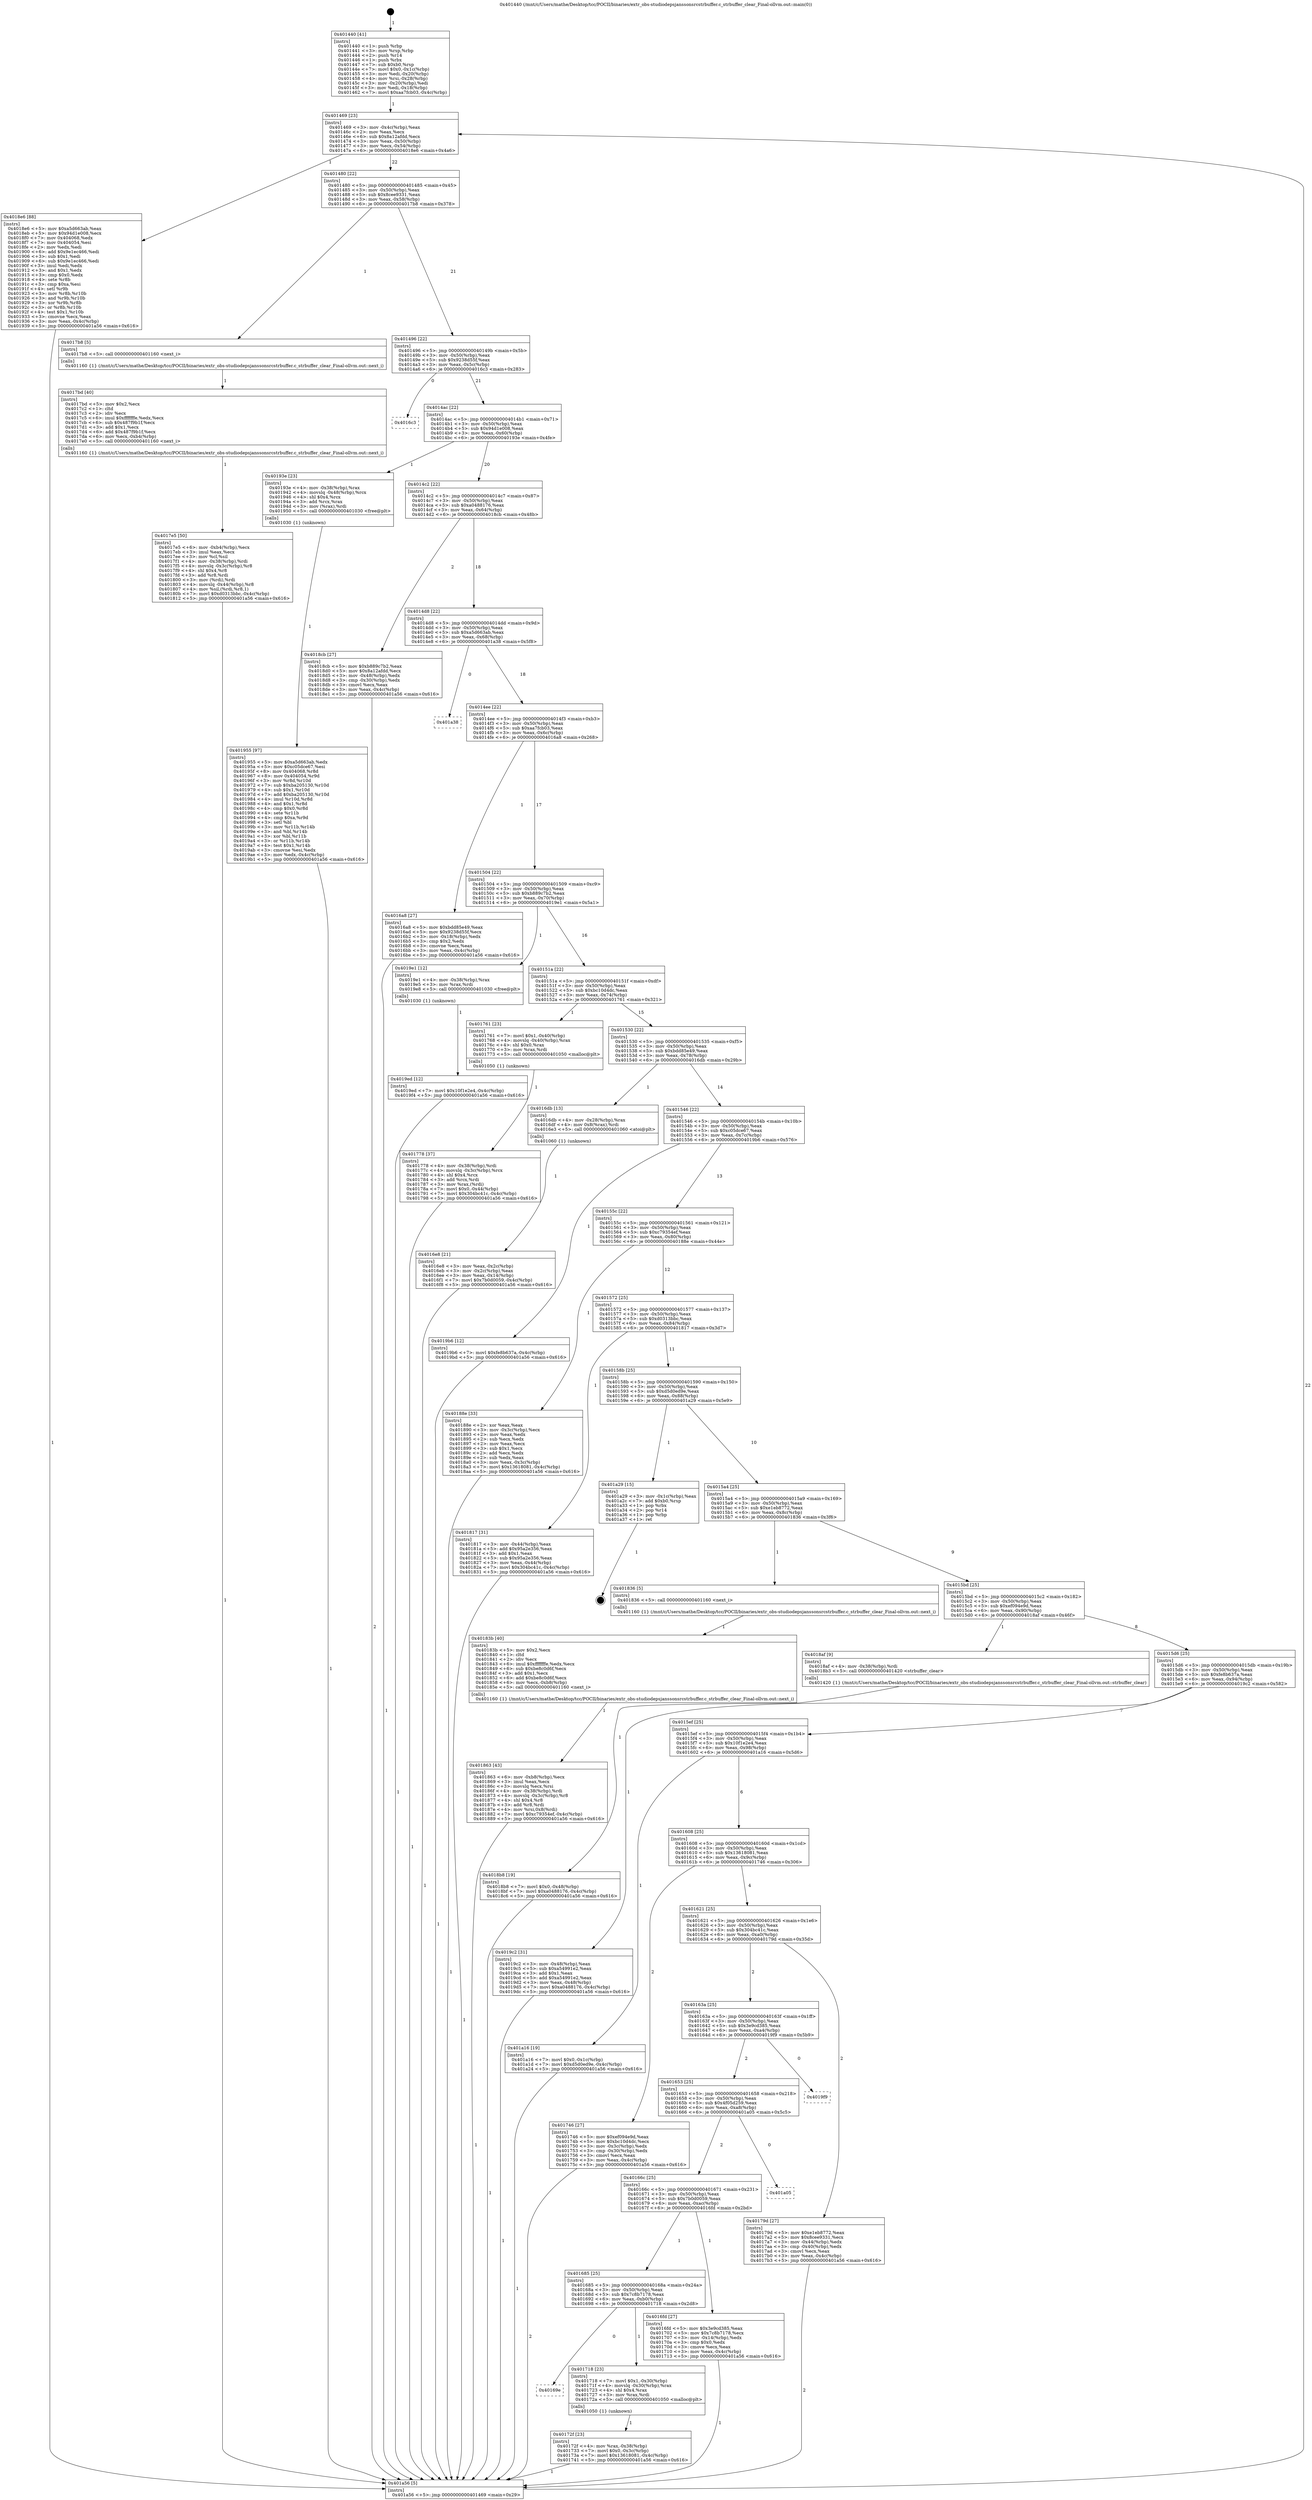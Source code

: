 digraph "0x401440" {
  label = "0x401440 (/mnt/c/Users/mathe/Desktop/tcc/POCII/binaries/extr_obs-studiodepsjanssonsrcstrbuffer.c_strbuffer_clear_Final-ollvm.out::main(0))"
  labelloc = "t"
  node[shape=record]

  Entry [label="",width=0.3,height=0.3,shape=circle,fillcolor=black,style=filled]
  "0x401469" [label="{
     0x401469 [23]\l
     | [instrs]\l
     &nbsp;&nbsp;0x401469 \<+3\>: mov -0x4c(%rbp),%eax\l
     &nbsp;&nbsp;0x40146c \<+2\>: mov %eax,%ecx\l
     &nbsp;&nbsp;0x40146e \<+6\>: sub $0x8a12afdd,%ecx\l
     &nbsp;&nbsp;0x401474 \<+3\>: mov %eax,-0x50(%rbp)\l
     &nbsp;&nbsp;0x401477 \<+3\>: mov %ecx,-0x54(%rbp)\l
     &nbsp;&nbsp;0x40147a \<+6\>: je 00000000004018e6 \<main+0x4a6\>\l
  }"]
  "0x4018e6" [label="{
     0x4018e6 [88]\l
     | [instrs]\l
     &nbsp;&nbsp;0x4018e6 \<+5\>: mov $0xa5d663ab,%eax\l
     &nbsp;&nbsp;0x4018eb \<+5\>: mov $0x94d1e008,%ecx\l
     &nbsp;&nbsp;0x4018f0 \<+7\>: mov 0x404068,%edx\l
     &nbsp;&nbsp;0x4018f7 \<+7\>: mov 0x404054,%esi\l
     &nbsp;&nbsp;0x4018fe \<+2\>: mov %edx,%edi\l
     &nbsp;&nbsp;0x401900 \<+6\>: add $0x9e1ec466,%edi\l
     &nbsp;&nbsp;0x401906 \<+3\>: sub $0x1,%edi\l
     &nbsp;&nbsp;0x401909 \<+6\>: sub $0x9e1ec466,%edi\l
     &nbsp;&nbsp;0x40190f \<+3\>: imul %edi,%edx\l
     &nbsp;&nbsp;0x401912 \<+3\>: and $0x1,%edx\l
     &nbsp;&nbsp;0x401915 \<+3\>: cmp $0x0,%edx\l
     &nbsp;&nbsp;0x401918 \<+4\>: sete %r8b\l
     &nbsp;&nbsp;0x40191c \<+3\>: cmp $0xa,%esi\l
     &nbsp;&nbsp;0x40191f \<+4\>: setl %r9b\l
     &nbsp;&nbsp;0x401923 \<+3\>: mov %r8b,%r10b\l
     &nbsp;&nbsp;0x401926 \<+3\>: and %r9b,%r10b\l
     &nbsp;&nbsp;0x401929 \<+3\>: xor %r9b,%r8b\l
     &nbsp;&nbsp;0x40192c \<+3\>: or %r8b,%r10b\l
     &nbsp;&nbsp;0x40192f \<+4\>: test $0x1,%r10b\l
     &nbsp;&nbsp;0x401933 \<+3\>: cmovne %ecx,%eax\l
     &nbsp;&nbsp;0x401936 \<+3\>: mov %eax,-0x4c(%rbp)\l
     &nbsp;&nbsp;0x401939 \<+5\>: jmp 0000000000401a56 \<main+0x616\>\l
  }"]
  "0x401480" [label="{
     0x401480 [22]\l
     | [instrs]\l
     &nbsp;&nbsp;0x401480 \<+5\>: jmp 0000000000401485 \<main+0x45\>\l
     &nbsp;&nbsp;0x401485 \<+3\>: mov -0x50(%rbp),%eax\l
     &nbsp;&nbsp;0x401488 \<+5\>: sub $0x8cee9331,%eax\l
     &nbsp;&nbsp;0x40148d \<+3\>: mov %eax,-0x58(%rbp)\l
     &nbsp;&nbsp;0x401490 \<+6\>: je 00000000004017b8 \<main+0x378\>\l
  }"]
  Exit [label="",width=0.3,height=0.3,shape=circle,fillcolor=black,style=filled,peripheries=2]
  "0x4017b8" [label="{
     0x4017b8 [5]\l
     | [instrs]\l
     &nbsp;&nbsp;0x4017b8 \<+5\>: call 0000000000401160 \<next_i\>\l
     | [calls]\l
     &nbsp;&nbsp;0x401160 \{1\} (/mnt/c/Users/mathe/Desktop/tcc/POCII/binaries/extr_obs-studiodepsjanssonsrcstrbuffer.c_strbuffer_clear_Final-ollvm.out::next_i)\l
  }"]
  "0x401496" [label="{
     0x401496 [22]\l
     | [instrs]\l
     &nbsp;&nbsp;0x401496 \<+5\>: jmp 000000000040149b \<main+0x5b\>\l
     &nbsp;&nbsp;0x40149b \<+3\>: mov -0x50(%rbp),%eax\l
     &nbsp;&nbsp;0x40149e \<+5\>: sub $0x9238d55f,%eax\l
     &nbsp;&nbsp;0x4014a3 \<+3\>: mov %eax,-0x5c(%rbp)\l
     &nbsp;&nbsp;0x4014a6 \<+6\>: je 00000000004016c3 \<main+0x283\>\l
  }"]
  "0x4019ed" [label="{
     0x4019ed [12]\l
     | [instrs]\l
     &nbsp;&nbsp;0x4019ed \<+7\>: movl $0x10f1e2e4,-0x4c(%rbp)\l
     &nbsp;&nbsp;0x4019f4 \<+5\>: jmp 0000000000401a56 \<main+0x616\>\l
  }"]
  "0x4016c3" [label="{
     0x4016c3\l
  }", style=dashed]
  "0x4014ac" [label="{
     0x4014ac [22]\l
     | [instrs]\l
     &nbsp;&nbsp;0x4014ac \<+5\>: jmp 00000000004014b1 \<main+0x71\>\l
     &nbsp;&nbsp;0x4014b1 \<+3\>: mov -0x50(%rbp),%eax\l
     &nbsp;&nbsp;0x4014b4 \<+5\>: sub $0x94d1e008,%eax\l
     &nbsp;&nbsp;0x4014b9 \<+3\>: mov %eax,-0x60(%rbp)\l
     &nbsp;&nbsp;0x4014bc \<+6\>: je 000000000040193e \<main+0x4fe\>\l
  }"]
  "0x401955" [label="{
     0x401955 [97]\l
     | [instrs]\l
     &nbsp;&nbsp;0x401955 \<+5\>: mov $0xa5d663ab,%edx\l
     &nbsp;&nbsp;0x40195a \<+5\>: mov $0xc05dce67,%esi\l
     &nbsp;&nbsp;0x40195f \<+8\>: mov 0x404068,%r8d\l
     &nbsp;&nbsp;0x401967 \<+8\>: mov 0x404054,%r9d\l
     &nbsp;&nbsp;0x40196f \<+3\>: mov %r8d,%r10d\l
     &nbsp;&nbsp;0x401972 \<+7\>: sub $0xba205130,%r10d\l
     &nbsp;&nbsp;0x401979 \<+4\>: sub $0x1,%r10d\l
     &nbsp;&nbsp;0x40197d \<+7\>: add $0xba205130,%r10d\l
     &nbsp;&nbsp;0x401984 \<+4\>: imul %r10d,%r8d\l
     &nbsp;&nbsp;0x401988 \<+4\>: and $0x1,%r8d\l
     &nbsp;&nbsp;0x40198c \<+4\>: cmp $0x0,%r8d\l
     &nbsp;&nbsp;0x401990 \<+4\>: sete %r11b\l
     &nbsp;&nbsp;0x401994 \<+4\>: cmp $0xa,%r9d\l
     &nbsp;&nbsp;0x401998 \<+3\>: setl %bl\l
     &nbsp;&nbsp;0x40199b \<+3\>: mov %r11b,%r14b\l
     &nbsp;&nbsp;0x40199e \<+3\>: and %bl,%r14b\l
     &nbsp;&nbsp;0x4019a1 \<+3\>: xor %bl,%r11b\l
     &nbsp;&nbsp;0x4019a4 \<+3\>: or %r11b,%r14b\l
     &nbsp;&nbsp;0x4019a7 \<+4\>: test $0x1,%r14b\l
     &nbsp;&nbsp;0x4019ab \<+3\>: cmovne %esi,%edx\l
     &nbsp;&nbsp;0x4019ae \<+3\>: mov %edx,-0x4c(%rbp)\l
     &nbsp;&nbsp;0x4019b1 \<+5\>: jmp 0000000000401a56 \<main+0x616\>\l
  }"]
  "0x40193e" [label="{
     0x40193e [23]\l
     | [instrs]\l
     &nbsp;&nbsp;0x40193e \<+4\>: mov -0x38(%rbp),%rax\l
     &nbsp;&nbsp;0x401942 \<+4\>: movslq -0x48(%rbp),%rcx\l
     &nbsp;&nbsp;0x401946 \<+4\>: shl $0x4,%rcx\l
     &nbsp;&nbsp;0x40194a \<+3\>: add %rcx,%rax\l
     &nbsp;&nbsp;0x40194d \<+3\>: mov (%rax),%rdi\l
     &nbsp;&nbsp;0x401950 \<+5\>: call 0000000000401030 \<free@plt\>\l
     | [calls]\l
     &nbsp;&nbsp;0x401030 \{1\} (unknown)\l
  }"]
  "0x4014c2" [label="{
     0x4014c2 [22]\l
     | [instrs]\l
     &nbsp;&nbsp;0x4014c2 \<+5\>: jmp 00000000004014c7 \<main+0x87\>\l
     &nbsp;&nbsp;0x4014c7 \<+3\>: mov -0x50(%rbp),%eax\l
     &nbsp;&nbsp;0x4014ca \<+5\>: sub $0xa0488176,%eax\l
     &nbsp;&nbsp;0x4014cf \<+3\>: mov %eax,-0x64(%rbp)\l
     &nbsp;&nbsp;0x4014d2 \<+6\>: je 00000000004018cb \<main+0x48b\>\l
  }"]
  "0x4018b8" [label="{
     0x4018b8 [19]\l
     | [instrs]\l
     &nbsp;&nbsp;0x4018b8 \<+7\>: movl $0x0,-0x48(%rbp)\l
     &nbsp;&nbsp;0x4018bf \<+7\>: movl $0xa0488176,-0x4c(%rbp)\l
     &nbsp;&nbsp;0x4018c6 \<+5\>: jmp 0000000000401a56 \<main+0x616\>\l
  }"]
  "0x4018cb" [label="{
     0x4018cb [27]\l
     | [instrs]\l
     &nbsp;&nbsp;0x4018cb \<+5\>: mov $0xb889c7b2,%eax\l
     &nbsp;&nbsp;0x4018d0 \<+5\>: mov $0x8a12afdd,%ecx\l
     &nbsp;&nbsp;0x4018d5 \<+3\>: mov -0x48(%rbp),%edx\l
     &nbsp;&nbsp;0x4018d8 \<+3\>: cmp -0x30(%rbp),%edx\l
     &nbsp;&nbsp;0x4018db \<+3\>: cmovl %ecx,%eax\l
     &nbsp;&nbsp;0x4018de \<+3\>: mov %eax,-0x4c(%rbp)\l
     &nbsp;&nbsp;0x4018e1 \<+5\>: jmp 0000000000401a56 \<main+0x616\>\l
  }"]
  "0x4014d8" [label="{
     0x4014d8 [22]\l
     | [instrs]\l
     &nbsp;&nbsp;0x4014d8 \<+5\>: jmp 00000000004014dd \<main+0x9d\>\l
     &nbsp;&nbsp;0x4014dd \<+3\>: mov -0x50(%rbp),%eax\l
     &nbsp;&nbsp;0x4014e0 \<+5\>: sub $0xa5d663ab,%eax\l
     &nbsp;&nbsp;0x4014e5 \<+3\>: mov %eax,-0x68(%rbp)\l
     &nbsp;&nbsp;0x4014e8 \<+6\>: je 0000000000401a38 \<main+0x5f8\>\l
  }"]
  "0x401863" [label="{
     0x401863 [43]\l
     | [instrs]\l
     &nbsp;&nbsp;0x401863 \<+6\>: mov -0xb8(%rbp),%ecx\l
     &nbsp;&nbsp;0x401869 \<+3\>: imul %eax,%ecx\l
     &nbsp;&nbsp;0x40186c \<+3\>: movslq %ecx,%rsi\l
     &nbsp;&nbsp;0x40186f \<+4\>: mov -0x38(%rbp),%rdi\l
     &nbsp;&nbsp;0x401873 \<+4\>: movslq -0x3c(%rbp),%r8\l
     &nbsp;&nbsp;0x401877 \<+4\>: shl $0x4,%r8\l
     &nbsp;&nbsp;0x40187b \<+3\>: add %r8,%rdi\l
     &nbsp;&nbsp;0x40187e \<+4\>: mov %rsi,0x8(%rdi)\l
     &nbsp;&nbsp;0x401882 \<+7\>: movl $0xc79354ef,-0x4c(%rbp)\l
     &nbsp;&nbsp;0x401889 \<+5\>: jmp 0000000000401a56 \<main+0x616\>\l
  }"]
  "0x401a38" [label="{
     0x401a38\l
  }", style=dashed]
  "0x4014ee" [label="{
     0x4014ee [22]\l
     | [instrs]\l
     &nbsp;&nbsp;0x4014ee \<+5\>: jmp 00000000004014f3 \<main+0xb3\>\l
     &nbsp;&nbsp;0x4014f3 \<+3\>: mov -0x50(%rbp),%eax\l
     &nbsp;&nbsp;0x4014f6 \<+5\>: sub $0xaa7fcb03,%eax\l
     &nbsp;&nbsp;0x4014fb \<+3\>: mov %eax,-0x6c(%rbp)\l
     &nbsp;&nbsp;0x4014fe \<+6\>: je 00000000004016a8 \<main+0x268\>\l
  }"]
  "0x40183b" [label="{
     0x40183b [40]\l
     | [instrs]\l
     &nbsp;&nbsp;0x40183b \<+5\>: mov $0x2,%ecx\l
     &nbsp;&nbsp;0x401840 \<+1\>: cltd\l
     &nbsp;&nbsp;0x401841 \<+2\>: idiv %ecx\l
     &nbsp;&nbsp;0x401843 \<+6\>: imul $0xfffffffe,%edx,%ecx\l
     &nbsp;&nbsp;0x401849 \<+6\>: sub $0xbe8c0d6f,%ecx\l
     &nbsp;&nbsp;0x40184f \<+3\>: add $0x1,%ecx\l
     &nbsp;&nbsp;0x401852 \<+6\>: add $0xbe8c0d6f,%ecx\l
     &nbsp;&nbsp;0x401858 \<+6\>: mov %ecx,-0xb8(%rbp)\l
     &nbsp;&nbsp;0x40185e \<+5\>: call 0000000000401160 \<next_i\>\l
     | [calls]\l
     &nbsp;&nbsp;0x401160 \{1\} (/mnt/c/Users/mathe/Desktop/tcc/POCII/binaries/extr_obs-studiodepsjanssonsrcstrbuffer.c_strbuffer_clear_Final-ollvm.out::next_i)\l
  }"]
  "0x4016a8" [label="{
     0x4016a8 [27]\l
     | [instrs]\l
     &nbsp;&nbsp;0x4016a8 \<+5\>: mov $0xbdd85e49,%eax\l
     &nbsp;&nbsp;0x4016ad \<+5\>: mov $0x9238d55f,%ecx\l
     &nbsp;&nbsp;0x4016b2 \<+3\>: mov -0x18(%rbp),%edx\l
     &nbsp;&nbsp;0x4016b5 \<+3\>: cmp $0x2,%edx\l
     &nbsp;&nbsp;0x4016b8 \<+3\>: cmovne %ecx,%eax\l
     &nbsp;&nbsp;0x4016bb \<+3\>: mov %eax,-0x4c(%rbp)\l
     &nbsp;&nbsp;0x4016be \<+5\>: jmp 0000000000401a56 \<main+0x616\>\l
  }"]
  "0x401504" [label="{
     0x401504 [22]\l
     | [instrs]\l
     &nbsp;&nbsp;0x401504 \<+5\>: jmp 0000000000401509 \<main+0xc9\>\l
     &nbsp;&nbsp;0x401509 \<+3\>: mov -0x50(%rbp),%eax\l
     &nbsp;&nbsp;0x40150c \<+5\>: sub $0xb889c7b2,%eax\l
     &nbsp;&nbsp;0x401511 \<+3\>: mov %eax,-0x70(%rbp)\l
     &nbsp;&nbsp;0x401514 \<+6\>: je 00000000004019e1 \<main+0x5a1\>\l
  }"]
  "0x401a56" [label="{
     0x401a56 [5]\l
     | [instrs]\l
     &nbsp;&nbsp;0x401a56 \<+5\>: jmp 0000000000401469 \<main+0x29\>\l
  }"]
  "0x401440" [label="{
     0x401440 [41]\l
     | [instrs]\l
     &nbsp;&nbsp;0x401440 \<+1\>: push %rbp\l
     &nbsp;&nbsp;0x401441 \<+3\>: mov %rsp,%rbp\l
     &nbsp;&nbsp;0x401444 \<+2\>: push %r14\l
     &nbsp;&nbsp;0x401446 \<+1\>: push %rbx\l
     &nbsp;&nbsp;0x401447 \<+7\>: sub $0xb0,%rsp\l
     &nbsp;&nbsp;0x40144e \<+7\>: movl $0x0,-0x1c(%rbp)\l
     &nbsp;&nbsp;0x401455 \<+3\>: mov %edi,-0x20(%rbp)\l
     &nbsp;&nbsp;0x401458 \<+4\>: mov %rsi,-0x28(%rbp)\l
     &nbsp;&nbsp;0x40145c \<+3\>: mov -0x20(%rbp),%edi\l
     &nbsp;&nbsp;0x40145f \<+3\>: mov %edi,-0x18(%rbp)\l
     &nbsp;&nbsp;0x401462 \<+7\>: movl $0xaa7fcb03,-0x4c(%rbp)\l
  }"]
  "0x4017e5" [label="{
     0x4017e5 [50]\l
     | [instrs]\l
     &nbsp;&nbsp;0x4017e5 \<+6\>: mov -0xb4(%rbp),%ecx\l
     &nbsp;&nbsp;0x4017eb \<+3\>: imul %eax,%ecx\l
     &nbsp;&nbsp;0x4017ee \<+3\>: mov %cl,%sil\l
     &nbsp;&nbsp;0x4017f1 \<+4\>: mov -0x38(%rbp),%rdi\l
     &nbsp;&nbsp;0x4017f5 \<+4\>: movslq -0x3c(%rbp),%r8\l
     &nbsp;&nbsp;0x4017f9 \<+4\>: shl $0x4,%r8\l
     &nbsp;&nbsp;0x4017fd \<+3\>: add %r8,%rdi\l
     &nbsp;&nbsp;0x401800 \<+3\>: mov (%rdi),%rdi\l
     &nbsp;&nbsp;0x401803 \<+4\>: movslq -0x44(%rbp),%r8\l
     &nbsp;&nbsp;0x401807 \<+4\>: mov %sil,(%rdi,%r8,1)\l
     &nbsp;&nbsp;0x40180b \<+7\>: movl $0xd0313bbc,-0x4c(%rbp)\l
     &nbsp;&nbsp;0x401812 \<+5\>: jmp 0000000000401a56 \<main+0x616\>\l
  }"]
  "0x4019e1" [label="{
     0x4019e1 [12]\l
     | [instrs]\l
     &nbsp;&nbsp;0x4019e1 \<+4\>: mov -0x38(%rbp),%rax\l
     &nbsp;&nbsp;0x4019e5 \<+3\>: mov %rax,%rdi\l
     &nbsp;&nbsp;0x4019e8 \<+5\>: call 0000000000401030 \<free@plt\>\l
     | [calls]\l
     &nbsp;&nbsp;0x401030 \{1\} (unknown)\l
  }"]
  "0x40151a" [label="{
     0x40151a [22]\l
     | [instrs]\l
     &nbsp;&nbsp;0x40151a \<+5\>: jmp 000000000040151f \<main+0xdf\>\l
     &nbsp;&nbsp;0x40151f \<+3\>: mov -0x50(%rbp),%eax\l
     &nbsp;&nbsp;0x401522 \<+5\>: sub $0xbc10d4dc,%eax\l
     &nbsp;&nbsp;0x401527 \<+3\>: mov %eax,-0x74(%rbp)\l
     &nbsp;&nbsp;0x40152a \<+6\>: je 0000000000401761 \<main+0x321\>\l
  }"]
  "0x4017bd" [label="{
     0x4017bd [40]\l
     | [instrs]\l
     &nbsp;&nbsp;0x4017bd \<+5\>: mov $0x2,%ecx\l
     &nbsp;&nbsp;0x4017c2 \<+1\>: cltd\l
     &nbsp;&nbsp;0x4017c3 \<+2\>: idiv %ecx\l
     &nbsp;&nbsp;0x4017c5 \<+6\>: imul $0xfffffffe,%edx,%ecx\l
     &nbsp;&nbsp;0x4017cb \<+6\>: sub $0x487f9b1f,%ecx\l
     &nbsp;&nbsp;0x4017d1 \<+3\>: add $0x1,%ecx\l
     &nbsp;&nbsp;0x4017d4 \<+6\>: add $0x487f9b1f,%ecx\l
     &nbsp;&nbsp;0x4017da \<+6\>: mov %ecx,-0xb4(%rbp)\l
     &nbsp;&nbsp;0x4017e0 \<+5\>: call 0000000000401160 \<next_i\>\l
     | [calls]\l
     &nbsp;&nbsp;0x401160 \{1\} (/mnt/c/Users/mathe/Desktop/tcc/POCII/binaries/extr_obs-studiodepsjanssonsrcstrbuffer.c_strbuffer_clear_Final-ollvm.out::next_i)\l
  }"]
  "0x401761" [label="{
     0x401761 [23]\l
     | [instrs]\l
     &nbsp;&nbsp;0x401761 \<+7\>: movl $0x1,-0x40(%rbp)\l
     &nbsp;&nbsp;0x401768 \<+4\>: movslq -0x40(%rbp),%rax\l
     &nbsp;&nbsp;0x40176c \<+4\>: shl $0x0,%rax\l
     &nbsp;&nbsp;0x401770 \<+3\>: mov %rax,%rdi\l
     &nbsp;&nbsp;0x401773 \<+5\>: call 0000000000401050 \<malloc@plt\>\l
     | [calls]\l
     &nbsp;&nbsp;0x401050 \{1\} (unknown)\l
  }"]
  "0x401530" [label="{
     0x401530 [22]\l
     | [instrs]\l
     &nbsp;&nbsp;0x401530 \<+5\>: jmp 0000000000401535 \<main+0xf5\>\l
     &nbsp;&nbsp;0x401535 \<+3\>: mov -0x50(%rbp),%eax\l
     &nbsp;&nbsp;0x401538 \<+5\>: sub $0xbdd85e49,%eax\l
     &nbsp;&nbsp;0x40153d \<+3\>: mov %eax,-0x78(%rbp)\l
     &nbsp;&nbsp;0x401540 \<+6\>: je 00000000004016db \<main+0x29b\>\l
  }"]
  "0x401778" [label="{
     0x401778 [37]\l
     | [instrs]\l
     &nbsp;&nbsp;0x401778 \<+4\>: mov -0x38(%rbp),%rdi\l
     &nbsp;&nbsp;0x40177c \<+4\>: movslq -0x3c(%rbp),%rcx\l
     &nbsp;&nbsp;0x401780 \<+4\>: shl $0x4,%rcx\l
     &nbsp;&nbsp;0x401784 \<+3\>: add %rcx,%rdi\l
     &nbsp;&nbsp;0x401787 \<+3\>: mov %rax,(%rdi)\l
     &nbsp;&nbsp;0x40178a \<+7\>: movl $0x0,-0x44(%rbp)\l
     &nbsp;&nbsp;0x401791 \<+7\>: movl $0x304bc41c,-0x4c(%rbp)\l
     &nbsp;&nbsp;0x401798 \<+5\>: jmp 0000000000401a56 \<main+0x616\>\l
  }"]
  "0x4016db" [label="{
     0x4016db [13]\l
     | [instrs]\l
     &nbsp;&nbsp;0x4016db \<+4\>: mov -0x28(%rbp),%rax\l
     &nbsp;&nbsp;0x4016df \<+4\>: mov 0x8(%rax),%rdi\l
     &nbsp;&nbsp;0x4016e3 \<+5\>: call 0000000000401060 \<atoi@plt\>\l
     | [calls]\l
     &nbsp;&nbsp;0x401060 \{1\} (unknown)\l
  }"]
  "0x401546" [label="{
     0x401546 [22]\l
     | [instrs]\l
     &nbsp;&nbsp;0x401546 \<+5\>: jmp 000000000040154b \<main+0x10b\>\l
     &nbsp;&nbsp;0x40154b \<+3\>: mov -0x50(%rbp),%eax\l
     &nbsp;&nbsp;0x40154e \<+5\>: sub $0xc05dce67,%eax\l
     &nbsp;&nbsp;0x401553 \<+3\>: mov %eax,-0x7c(%rbp)\l
     &nbsp;&nbsp;0x401556 \<+6\>: je 00000000004019b6 \<main+0x576\>\l
  }"]
  "0x4016e8" [label="{
     0x4016e8 [21]\l
     | [instrs]\l
     &nbsp;&nbsp;0x4016e8 \<+3\>: mov %eax,-0x2c(%rbp)\l
     &nbsp;&nbsp;0x4016eb \<+3\>: mov -0x2c(%rbp),%eax\l
     &nbsp;&nbsp;0x4016ee \<+3\>: mov %eax,-0x14(%rbp)\l
     &nbsp;&nbsp;0x4016f1 \<+7\>: movl $0x7b0d0059,-0x4c(%rbp)\l
     &nbsp;&nbsp;0x4016f8 \<+5\>: jmp 0000000000401a56 \<main+0x616\>\l
  }"]
  "0x40172f" [label="{
     0x40172f [23]\l
     | [instrs]\l
     &nbsp;&nbsp;0x40172f \<+4\>: mov %rax,-0x38(%rbp)\l
     &nbsp;&nbsp;0x401733 \<+7\>: movl $0x0,-0x3c(%rbp)\l
     &nbsp;&nbsp;0x40173a \<+7\>: movl $0x13618081,-0x4c(%rbp)\l
     &nbsp;&nbsp;0x401741 \<+5\>: jmp 0000000000401a56 \<main+0x616\>\l
  }"]
  "0x4019b6" [label="{
     0x4019b6 [12]\l
     | [instrs]\l
     &nbsp;&nbsp;0x4019b6 \<+7\>: movl $0xfe8b637a,-0x4c(%rbp)\l
     &nbsp;&nbsp;0x4019bd \<+5\>: jmp 0000000000401a56 \<main+0x616\>\l
  }"]
  "0x40155c" [label="{
     0x40155c [22]\l
     | [instrs]\l
     &nbsp;&nbsp;0x40155c \<+5\>: jmp 0000000000401561 \<main+0x121\>\l
     &nbsp;&nbsp;0x401561 \<+3\>: mov -0x50(%rbp),%eax\l
     &nbsp;&nbsp;0x401564 \<+5\>: sub $0xc79354ef,%eax\l
     &nbsp;&nbsp;0x401569 \<+3\>: mov %eax,-0x80(%rbp)\l
     &nbsp;&nbsp;0x40156c \<+6\>: je 000000000040188e \<main+0x44e\>\l
  }"]
  "0x40169e" [label="{
     0x40169e\l
  }", style=dashed]
  "0x40188e" [label="{
     0x40188e [33]\l
     | [instrs]\l
     &nbsp;&nbsp;0x40188e \<+2\>: xor %eax,%eax\l
     &nbsp;&nbsp;0x401890 \<+3\>: mov -0x3c(%rbp),%ecx\l
     &nbsp;&nbsp;0x401893 \<+2\>: mov %eax,%edx\l
     &nbsp;&nbsp;0x401895 \<+2\>: sub %ecx,%edx\l
     &nbsp;&nbsp;0x401897 \<+2\>: mov %eax,%ecx\l
     &nbsp;&nbsp;0x401899 \<+3\>: sub $0x1,%ecx\l
     &nbsp;&nbsp;0x40189c \<+2\>: add %ecx,%edx\l
     &nbsp;&nbsp;0x40189e \<+2\>: sub %edx,%eax\l
     &nbsp;&nbsp;0x4018a0 \<+3\>: mov %eax,-0x3c(%rbp)\l
     &nbsp;&nbsp;0x4018a3 \<+7\>: movl $0x13618081,-0x4c(%rbp)\l
     &nbsp;&nbsp;0x4018aa \<+5\>: jmp 0000000000401a56 \<main+0x616\>\l
  }"]
  "0x401572" [label="{
     0x401572 [25]\l
     | [instrs]\l
     &nbsp;&nbsp;0x401572 \<+5\>: jmp 0000000000401577 \<main+0x137\>\l
     &nbsp;&nbsp;0x401577 \<+3\>: mov -0x50(%rbp),%eax\l
     &nbsp;&nbsp;0x40157a \<+5\>: sub $0xd0313bbc,%eax\l
     &nbsp;&nbsp;0x40157f \<+6\>: mov %eax,-0x84(%rbp)\l
     &nbsp;&nbsp;0x401585 \<+6\>: je 0000000000401817 \<main+0x3d7\>\l
  }"]
  "0x401718" [label="{
     0x401718 [23]\l
     | [instrs]\l
     &nbsp;&nbsp;0x401718 \<+7\>: movl $0x1,-0x30(%rbp)\l
     &nbsp;&nbsp;0x40171f \<+4\>: movslq -0x30(%rbp),%rax\l
     &nbsp;&nbsp;0x401723 \<+4\>: shl $0x4,%rax\l
     &nbsp;&nbsp;0x401727 \<+3\>: mov %rax,%rdi\l
     &nbsp;&nbsp;0x40172a \<+5\>: call 0000000000401050 \<malloc@plt\>\l
     | [calls]\l
     &nbsp;&nbsp;0x401050 \{1\} (unknown)\l
  }"]
  "0x401817" [label="{
     0x401817 [31]\l
     | [instrs]\l
     &nbsp;&nbsp;0x401817 \<+3\>: mov -0x44(%rbp),%eax\l
     &nbsp;&nbsp;0x40181a \<+5\>: add $0x95a2e356,%eax\l
     &nbsp;&nbsp;0x40181f \<+3\>: add $0x1,%eax\l
     &nbsp;&nbsp;0x401822 \<+5\>: sub $0x95a2e356,%eax\l
     &nbsp;&nbsp;0x401827 \<+3\>: mov %eax,-0x44(%rbp)\l
     &nbsp;&nbsp;0x40182a \<+7\>: movl $0x304bc41c,-0x4c(%rbp)\l
     &nbsp;&nbsp;0x401831 \<+5\>: jmp 0000000000401a56 \<main+0x616\>\l
  }"]
  "0x40158b" [label="{
     0x40158b [25]\l
     | [instrs]\l
     &nbsp;&nbsp;0x40158b \<+5\>: jmp 0000000000401590 \<main+0x150\>\l
     &nbsp;&nbsp;0x401590 \<+3\>: mov -0x50(%rbp),%eax\l
     &nbsp;&nbsp;0x401593 \<+5\>: sub $0xd5d0ed9e,%eax\l
     &nbsp;&nbsp;0x401598 \<+6\>: mov %eax,-0x88(%rbp)\l
     &nbsp;&nbsp;0x40159e \<+6\>: je 0000000000401a29 \<main+0x5e9\>\l
  }"]
  "0x401685" [label="{
     0x401685 [25]\l
     | [instrs]\l
     &nbsp;&nbsp;0x401685 \<+5\>: jmp 000000000040168a \<main+0x24a\>\l
     &nbsp;&nbsp;0x40168a \<+3\>: mov -0x50(%rbp),%eax\l
     &nbsp;&nbsp;0x40168d \<+5\>: sub $0x7c8b7178,%eax\l
     &nbsp;&nbsp;0x401692 \<+6\>: mov %eax,-0xb0(%rbp)\l
     &nbsp;&nbsp;0x401698 \<+6\>: je 0000000000401718 \<main+0x2d8\>\l
  }"]
  "0x401a29" [label="{
     0x401a29 [15]\l
     | [instrs]\l
     &nbsp;&nbsp;0x401a29 \<+3\>: mov -0x1c(%rbp),%eax\l
     &nbsp;&nbsp;0x401a2c \<+7\>: add $0xb0,%rsp\l
     &nbsp;&nbsp;0x401a33 \<+1\>: pop %rbx\l
     &nbsp;&nbsp;0x401a34 \<+2\>: pop %r14\l
     &nbsp;&nbsp;0x401a36 \<+1\>: pop %rbp\l
     &nbsp;&nbsp;0x401a37 \<+1\>: ret\l
  }"]
  "0x4015a4" [label="{
     0x4015a4 [25]\l
     | [instrs]\l
     &nbsp;&nbsp;0x4015a4 \<+5\>: jmp 00000000004015a9 \<main+0x169\>\l
     &nbsp;&nbsp;0x4015a9 \<+3\>: mov -0x50(%rbp),%eax\l
     &nbsp;&nbsp;0x4015ac \<+5\>: sub $0xe1eb8772,%eax\l
     &nbsp;&nbsp;0x4015b1 \<+6\>: mov %eax,-0x8c(%rbp)\l
     &nbsp;&nbsp;0x4015b7 \<+6\>: je 0000000000401836 \<main+0x3f6\>\l
  }"]
  "0x4016fd" [label="{
     0x4016fd [27]\l
     | [instrs]\l
     &nbsp;&nbsp;0x4016fd \<+5\>: mov $0x3e9cd385,%eax\l
     &nbsp;&nbsp;0x401702 \<+5\>: mov $0x7c8b7178,%ecx\l
     &nbsp;&nbsp;0x401707 \<+3\>: mov -0x14(%rbp),%edx\l
     &nbsp;&nbsp;0x40170a \<+3\>: cmp $0x0,%edx\l
     &nbsp;&nbsp;0x40170d \<+3\>: cmove %ecx,%eax\l
     &nbsp;&nbsp;0x401710 \<+3\>: mov %eax,-0x4c(%rbp)\l
     &nbsp;&nbsp;0x401713 \<+5\>: jmp 0000000000401a56 \<main+0x616\>\l
  }"]
  "0x401836" [label="{
     0x401836 [5]\l
     | [instrs]\l
     &nbsp;&nbsp;0x401836 \<+5\>: call 0000000000401160 \<next_i\>\l
     | [calls]\l
     &nbsp;&nbsp;0x401160 \{1\} (/mnt/c/Users/mathe/Desktop/tcc/POCII/binaries/extr_obs-studiodepsjanssonsrcstrbuffer.c_strbuffer_clear_Final-ollvm.out::next_i)\l
  }"]
  "0x4015bd" [label="{
     0x4015bd [25]\l
     | [instrs]\l
     &nbsp;&nbsp;0x4015bd \<+5\>: jmp 00000000004015c2 \<main+0x182\>\l
     &nbsp;&nbsp;0x4015c2 \<+3\>: mov -0x50(%rbp),%eax\l
     &nbsp;&nbsp;0x4015c5 \<+5\>: sub $0xef094e9d,%eax\l
     &nbsp;&nbsp;0x4015ca \<+6\>: mov %eax,-0x90(%rbp)\l
     &nbsp;&nbsp;0x4015d0 \<+6\>: je 00000000004018af \<main+0x46f\>\l
  }"]
  "0x40166c" [label="{
     0x40166c [25]\l
     | [instrs]\l
     &nbsp;&nbsp;0x40166c \<+5\>: jmp 0000000000401671 \<main+0x231\>\l
     &nbsp;&nbsp;0x401671 \<+3\>: mov -0x50(%rbp),%eax\l
     &nbsp;&nbsp;0x401674 \<+5\>: sub $0x7b0d0059,%eax\l
     &nbsp;&nbsp;0x401679 \<+6\>: mov %eax,-0xac(%rbp)\l
     &nbsp;&nbsp;0x40167f \<+6\>: je 00000000004016fd \<main+0x2bd\>\l
  }"]
  "0x4018af" [label="{
     0x4018af [9]\l
     | [instrs]\l
     &nbsp;&nbsp;0x4018af \<+4\>: mov -0x38(%rbp),%rdi\l
     &nbsp;&nbsp;0x4018b3 \<+5\>: call 0000000000401420 \<strbuffer_clear\>\l
     | [calls]\l
     &nbsp;&nbsp;0x401420 \{1\} (/mnt/c/Users/mathe/Desktop/tcc/POCII/binaries/extr_obs-studiodepsjanssonsrcstrbuffer.c_strbuffer_clear_Final-ollvm.out::strbuffer_clear)\l
  }"]
  "0x4015d6" [label="{
     0x4015d6 [25]\l
     | [instrs]\l
     &nbsp;&nbsp;0x4015d6 \<+5\>: jmp 00000000004015db \<main+0x19b\>\l
     &nbsp;&nbsp;0x4015db \<+3\>: mov -0x50(%rbp),%eax\l
     &nbsp;&nbsp;0x4015de \<+5\>: sub $0xfe8b637a,%eax\l
     &nbsp;&nbsp;0x4015e3 \<+6\>: mov %eax,-0x94(%rbp)\l
     &nbsp;&nbsp;0x4015e9 \<+6\>: je 00000000004019c2 \<main+0x582\>\l
  }"]
  "0x401a05" [label="{
     0x401a05\l
  }", style=dashed]
  "0x4019c2" [label="{
     0x4019c2 [31]\l
     | [instrs]\l
     &nbsp;&nbsp;0x4019c2 \<+3\>: mov -0x48(%rbp),%eax\l
     &nbsp;&nbsp;0x4019c5 \<+5\>: sub $0xa54991e2,%eax\l
     &nbsp;&nbsp;0x4019ca \<+3\>: add $0x1,%eax\l
     &nbsp;&nbsp;0x4019cd \<+5\>: add $0xa54991e2,%eax\l
     &nbsp;&nbsp;0x4019d2 \<+3\>: mov %eax,-0x48(%rbp)\l
     &nbsp;&nbsp;0x4019d5 \<+7\>: movl $0xa0488176,-0x4c(%rbp)\l
     &nbsp;&nbsp;0x4019dc \<+5\>: jmp 0000000000401a56 \<main+0x616\>\l
  }"]
  "0x4015ef" [label="{
     0x4015ef [25]\l
     | [instrs]\l
     &nbsp;&nbsp;0x4015ef \<+5\>: jmp 00000000004015f4 \<main+0x1b4\>\l
     &nbsp;&nbsp;0x4015f4 \<+3\>: mov -0x50(%rbp),%eax\l
     &nbsp;&nbsp;0x4015f7 \<+5\>: sub $0x10f1e2e4,%eax\l
     &nbsp;&nbsp;0x4015fc \<+6\>: mov %eax,-0x98(%rbp)\l
     &nbsp;&nbsp;0x401602 \<+6\>: je 0000000000401a16 \<main+0x5d6\>\l
  }"]
  "0x401653" [label="{
     0x401653 [25]\l
     | [instrs]\l
     &nbsp;&nbsp;0x401653 \<+5\>: jmp 0000000000401658 \<main+0x218\>\l
     &nbsp;&nbsp;0x401658 \<+3\>: mov -0x50(%rbp),%eax\l
     &nbsp;&nbsp;0x40165b \<+5\>: sub $0x4f05d259,%eax\l
     &nbsp;&nbsp;0x401660 \<+6\>: mov %eax,-0xa8(%rbp)\l
     &nbsp;&nbsp;0x401666 \<+6\>: je 0000000000401a05 \<main+0x5c5\>\l
  }"]
  "0x401a16" [label="{
     0x401a16 [19]\l
     | [instrs]\l
     &nbsp;&nbsp;0x401a16 \<+7\>: movl $0x0,-0x1c(%rbp)\l
     &nbsp;&nbsp;0x401a1d \<+7\>: movl $0xd5d0ed9e,-0x4c(%rbp)\l
     &nbsp;&nbsp;0x401a24 \<+5\>: jmp 0000000000401a56 \<main+0x616\>\l
  }"]
  "0x401608" [label="{
     0x401608 [25]\l
     | [instrs]\l
     &nbsp;&nbsp;0x401608 \<+5\>: jmp 000000000040160d \<main+0x1cd\>\l
     &nbsp;&nbsp;0x40160d \<+3\>: mov -0x50(%rbp),%eax\l
     &nbsp;&nbsp;0x401610 \<+5\>: sub $0x13618081,%eax\l
     &nbsp;&nbsp;0x401615 \<+6\>: mov %eax,-0x9c(%rbp)\l
     &nbsp;&nbsp;0x40161b \<+6\>: je 0000000000401746 \<main+0x306\>\l
  }"]
  "0x4019f9" [label="{
     0x4019f9\l
  }", style=dashed]
  "0x401746" [label="{
     0x401746 [27]\l
     | [instrs]\l
     &nbsp;&nbsp;0x401746 \<+5\>: mov $0xef094e9d,%eax\l
     &nbsp;&nbsp;0x40174b \<+5\>: mov $0xbc10d4dc,%ecx\l
     &nbsp;&nbsp;0x401750 \<+3\>: mov -0x3c(%rbp),%edx\l
     &nbsp;&nbsp;0x401753 \<+3\>: cmp -0x30(%rbp),%edx\l
     &nbsp;&nbsp;0x401756 \<+3\>: cmovl %ecx,%eax\l
     &nbsp;&nbsp;0x401759 \<+3\>: mov %eax,-0x4c(%rbp)\l
     &nbsp;&nbsp;0x40175c \<+5\>: jmp 0000000000401a56 \<main+0x616\>\l
  }"]
  "0x401621" [label="{
     0x401621 [25]\l
     | [instrs]\l
     &nbsp;&nbsp;0x401621 \<+5\>: jmp 0000000000401626 \<main+0x1e6\>\l
     &nbsp;&nbsp;0x401626 \<+3\>: mov -0x50(%rbp),%eax\l
     &nbsp;&nbsp;0x401629 \<+5\>: sub $0x304bc41c,%eax\l
     &nbsp;&nbsp;0x40162e \<+6\>: mov %eax,-0xa0(%rbp)\l
     &nbsp;&nbsp;0x401634 \<+6\>: je 000000000040179d \<main+0x35d\>\l
  }"]
  "0x40163a" [label="{
     0x40163a [25]\l
     | [instrs]\l
     &nbsp;&nbsp;0x40163a \<+5\>: jmp 000000000040163f \<main+0x1ff\>\l
     &nbsp;&nbsp;0x40163f \<+3\>: mov -0x50(%rbp),%eax\l
     &nbsp;&nbsp;0x401642 \<+5\>: sub $0x3e9cd385,%eax\l
     &nbsp;&nbsp;0x401647 \<+6\>: mov %eax,-0xa4(%rbp)\l
     &nbsp;&nbsp;0x40164d \<+6\>: je 00000000004019f9 \<main+0x5b9\>\l
  }"]
  "0x40179d" [label="{
     0x40179d [27]\l
     | [instrs]\l
     &nbsp;&nbsp;0x40179d \<+5\>: mov $0xe1eb8772,%eax\l
     &nbsp;&nbsp;0x4017a2 \<+5\>: mov $0x8cee9331,%ecx\l
     &nbsp;&nbsp;0x4017a7 \<+3\>: mov -0x44(%rbp),%edx\l
     &nbsp;&nbsp;0x4017aa \<+3\>: cmp -0x40(%rbp),%edx\l
     &nbsp;&nbsp;0x4017ad \<+3\>: cmovl %ecx,%eax\l
     &nbsp;&nbsp;0x4017b0 \<+3\>: mov %eax,-0x4c(%rbp)\l
     &nbsp;&nbsp;0x4017b3 \<+5\>: jmp 0000000000401a56 \<main+0x616\>\l
  }"]
  Entry -> "0x401440" [label=" 1"]
  "0x401469" -> "0x4018e6" [label=" 1"]
  "0x401469" -> "0x401480" [label=" 22"]
  "0x401a29" -> Exit [label=" 1"]
  "0x401480" -> "0x4017b8" [label=" 1"]
  "0x401480" -> "0x401496" [label=" 21"]
  "0x401a16" -> "0x401a56" [label=" 1"]
  "0x401496" -> "0x4016c3" [label=" 0"]
  "0x401496" -> "0x4014ac" [label=" 21"]
  "0x4019ed" -> "0x401a56" [label=" 1"]
  "0x4014ac" -> "0x40193e" [label=" 1"]
  "0x4014ac" -> "0x4014c2" [label=" 20"]
  "0x4019e1" -> "0x4019ed" [label=" 1"]
  "0x4014c2" -> "0x4018cb" [label=" 2"]
  "0x4014c2" -> "0x4014d8" [label=" 18"]
  "0x4019c2" -> "0x401a56" [label=" 1"]
  "0x4014d8" -> "0x401a38" [label=" 0"]
  "0x4014d8" -> "0x4014ee" [label=" 18"]
  "0x4019b6" -> "0x401a56" [label=" 1"]
  "0x4014ee" -> "0x4016a8" [label=" 1"]
  "0x4014ee" -> "0x401504" [label=" 17"]
  "0x4016a8" -> "0x401a56" [label=" 1"]
  "0x401440" -> "0x401469" [label=" 1"]
  "0x401a56" -> "0x401469" [label=" 22"]
  "0x401955" -> "0x401a56" [label=" 1"]
  "0x401504" -> "0x4019e1" [label=" 1"]
  "0x401504" -> "0x40151a" [label=" 16"]
  "0x40193e" -> "0x401955" [label=" 1"]
  "0x40151a" -> "0x401761" [label=" 1"]
  "0x40151a" -> "0x401530" [label=" 15"]
  "0x4018e6" -> "0x401a56" [label=" 1"]
  "0x401530" -> "0x4016db" [label=" 1"]
  "0x401530" -> "0x401546" [label=" 14"]
  "0x4016db" -> "0x4016e8" [label=" 1"]
  "0x4016e8" -> "0x401a56" [label=" 1"]
  "0x4018cb" -> "0x401a56" [label=" 2"]
  "0x401546" -> "0x4019b6" [label=" 1"]
  "0x401546" -> "0x40155c" [label=" 13"]
  "0x4018b8" -> "0x401a56" [label=" 1"]
  "0x40155c" -> "0x40188e" [label=" 1"]
  "0x40155c" -> "0x401572" [label=" 12"]
  "0x4018af" -> "0x4018b8" [label=" 1"]
  "0x401572" -> "0x401817" [label=" 1"]
  "0x401572" -> "0x40158b" [label=" 11"]
  "0x40188e" -> "0x401a56" [label=" 1"]
  "0x40158b" -> "0x401a29" [label=" 1"]
  "0x40158b" -> "0x4015a4" [label=" 10"]
  "0x40183b" -> "0x401863" [label=" 1"]
  "0x4015a4" -> "0x401836" [label=" 1"]
  "0x4015a4" -> "0x4015bd" [label=" 9"]
  "0x401836" -> "0x40183b" [label=" 1"]
  "0x4015bd" -> "0x4018af" [label=" 1"]
  "0x4015bd" -> "0x4015d6" [label=" 8"]
  "0x4017e5" -> "0x401a56" [label=" 1"]
  "0x4015d6" -> "0x4019c2" [label=" 1"]
  "0x4015d6" -> "0x4015ef" [label=" 7"]
  "0x4017bd" -> "0x4017e5" [label=" 1"]
  "0x4015ef" -> "0x401a16" [label=" 1"]
  "0x4015ef" -> "0x401608" [label=" 6"]
  "0x40179d" -> "0x401a56" [label=" 2"]
  "0x401608" -> "0x401746" [label=" 2"]
  "0x401608" -> "0x401621" [label=" 4"]
  "0x401778" -> "0x401a56" [label=" 1"]
  "0x401621" -> "0x40179d" [label=" 2"]
  "0x401621" -> "0x40163a" [label=" 2"]
  "0x401761" -> "0x401778" [label=" 1"]
  "0x40163a" -> "0x4019f9" [label=" 0"]
  "0x40163a" -> "0x401653" [label=" 2"]
  "0x4017b8" -> "0x4017bd" [label=" 1"]
  "0x401653" -> "0x401a05" [label=" 0"]
  "0x401653" -> "0x40166c" [label=" 2"]
  "0x401817" -> "0x401a56" [label=" 1"]
  "0x40166c" -> "0x4016fd" [label=" 1"]
  "0x40166c" -> "0x401685" [label=" 1"]
  "0x4016fd" -> "0x401a56" [label=" 1"]
  "0x401863" -> "0x401a56" [label=" 1"]
  "0x401685" -> "0x401718" [label=" 1"]
  "0x401685" -> "0x40169e" [label=" 0"]
  "0x401718" -> "0x40172f" [label=" 1"]
  "0x40172f" -> "0x401a56" [label=" 1"]
  "0x401746" -> "0x401a56" [label=" 2"]
}

